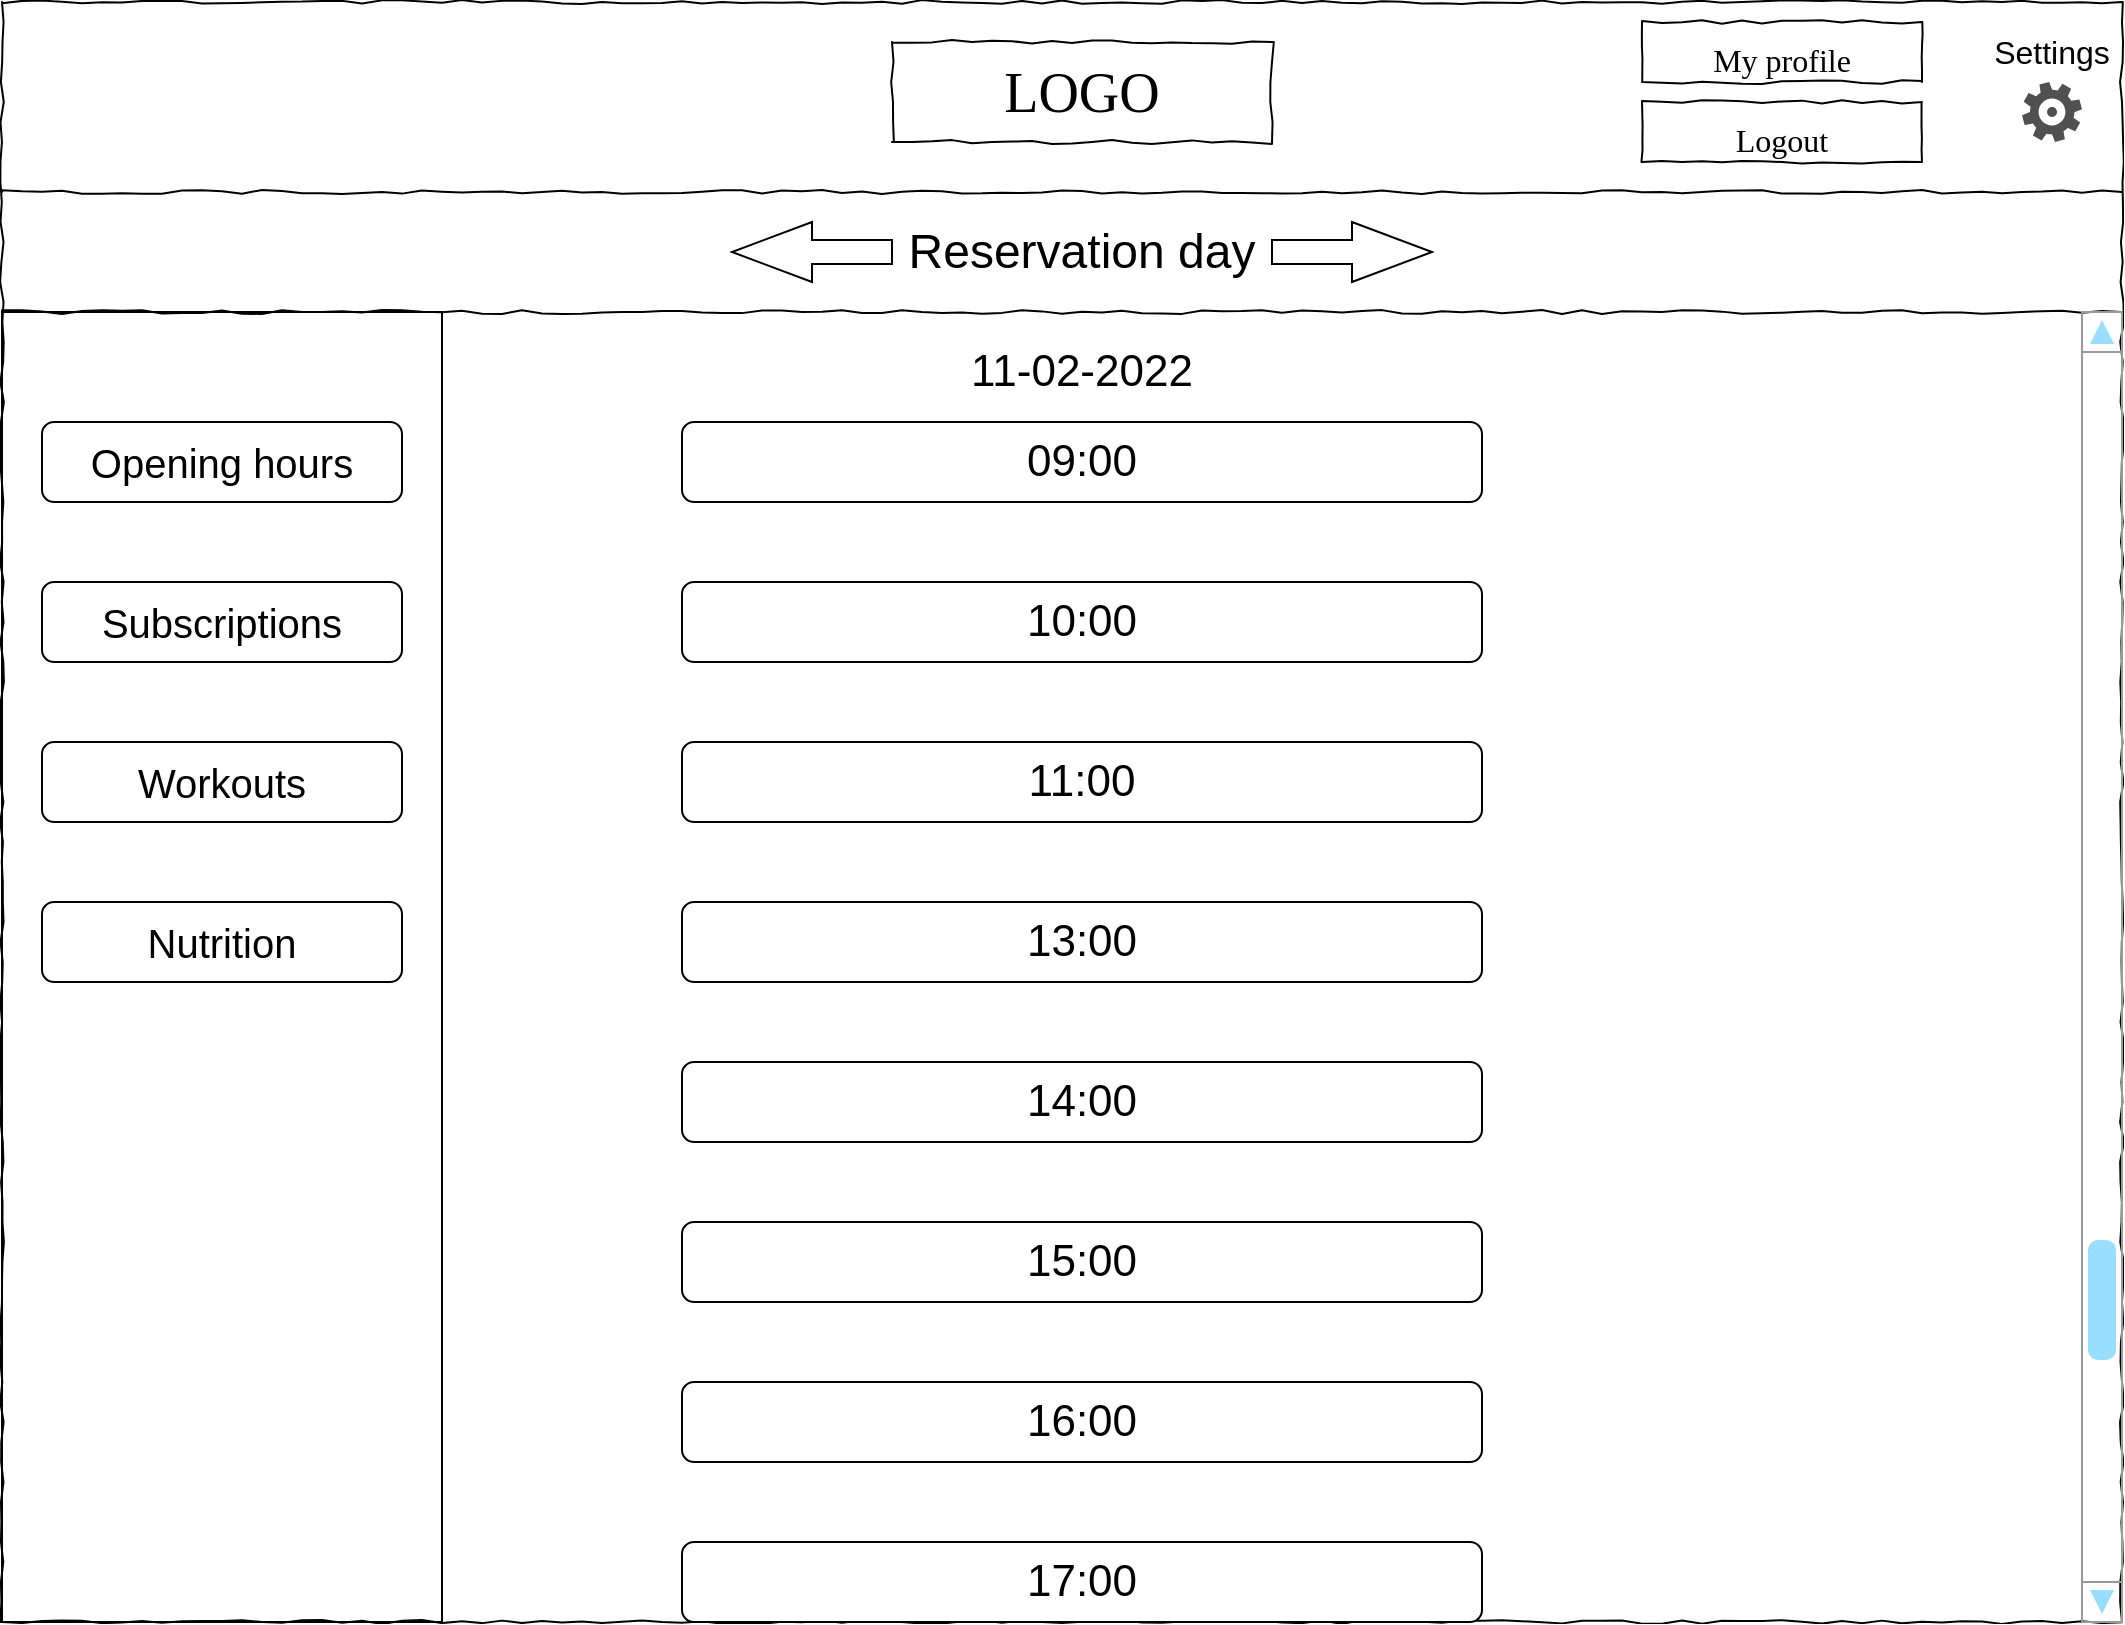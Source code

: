<mxfile version="16.5.5" type="device"><diagram name="Page-1" id="03018318-947c-dd8e-b7a3-06fadd420f32"><mxGraphModel dx="2062" dy="1094" grid="1" gridSize="10" guides="1" tooltips="1" connect="1" arrows="1" fold="1" page="1" pageScale="1" pageWidth="1100" pageHeight="850" background="none" math="0" shadow="0"><root><mxCell id="0"/><mxCell id="1" parent="0"/><mxCell id="677b7b8949515195-1" value="" style="whiteSpace=wrap;html=1;rounded=0;shadow=0;labelBackgroundColor=none;strokeColor=#000000;strokeWidth=1;fillColor=none;fontFamily=Verdana;fontSize=12;fontColor=#000000;align=center;comic=1;" parent="1" vertex="1"><mxGeometry x="20" y="30" width="1060" height="810" as="geometry"/></mxCell><mxCell id="677b7b8949515195-2" value="LOGO" style="whiteSpace=wrap;html=1;rounded=0;shadow=0;labelBackgroundColor=none;strokeWidth=1;fontFamily=Verdana;fontSize=28;align=center;comic=1;" parent="1" vertex="1"><mxGeometry x="465" y="50" width="190" height="50" as="geometry"/></mxCell><mxCell id="677b7b8949515195-9" value="" style="line;strokeWidth=1;html=1;rounded=0;shadow=0;labelBackgroundColor=none;fillColor=none;fontFamily=Verdana;fontSize=14;fontColor=#000000;align=center;comic=1;" parent="1" vertex="1"><mxGeometry x="20" y="120" width="1060" height="10" as="geometry"/></mxCell><mxCell id="_-4CSGE7MdWkbgYXt09_-2" value="&lt;font style=&quot;font-size: 16px&quot;&gt;Logout&lt;/font&gt;" style="whiteSpace=wrap;html=1;rounded=0;shadow=0;labelBackgroundColor=none;strokeWidth=1;fontFamily=Verdana;fontSize=28;align=center;comic=1;" vertex="1" parent="1"><mxGeometry x="840" y="80" width="140" height="30" as="geometry"/></mxCell><mxCell id="_-4CSGE7MdWkbgYXt09_-3" value="&lt;font style=&quot;font-size: 16px&quot;&gt;My profile&lt;/font&gt;" style="whiteSpace=wrap;html=1;rounded=0;shadow=0;labelBackgroundColor=none;strokeWidth=1;fontFamily=Verdana;fontSize=28;align=center;comic=1;" vertex="1" parent="1"><mxGeometry x="840" y="40" width="140" height="30" as="geometry"/></mxCell><mxCell id="_-4CSGE7MdWkbgYXt09_-4" value="" style="sketch=0;pointerEvents=1;shadow=0;dashed=0;html=1;strokeColor=none;fillColor=#505050;labelPosition=center;verticalLabelPosition=bottom;verticalAlign=top;outlineConnect=0;align=center;shape=mxgraph.office.concepts.settings_office_365;fontSize=16;" vertex="1" parent="1"><mxGeometry x="1030" y="70" width="30" height="30" as="geometry"/></mxCell><mxCell id="_-4CSGE7MdWkbgYXt09_-5" value="Settings" style="text;html=1;strokeColor=none;fillColor=none;align=center;verticalAlign=middle;whiteSpace=wrap;rounded=0;fontSize=16;" vertex="1" parent="1"><mxGeometry x="1015" y="40" width="60" height="30" as="geometry"/></mxCell><mxCell id="_-4CSGE7MdWkbgYXt09_-6" value="" style="rounded=1;whiteSpace=wrap;html=1;fontSize=16;" vertex="1" parent="1"><mxGeometry x="360" y="240" width="400" height="40" as="geometry"/></mxCell><mxCell id="_-4CSGE7MdWkbgYXt09_-7" value="" style="line;strokeWidth=1;html=1;rounded=0;shadow=0;labelBackgroundColor=none;fillColor=none;fontFamily=Verdana;fontSize=14;fontColor=#000000;align=center;comic=1;" vertex="1" parent="1"><mxGeometry x="20" y="180" width="1060" height="10" as="geometry"/></mxCell><mxCell id="_-4CSGE7MdWkbgYXt09_-8" value="&lt;font style=&quot;font-size: 24px&quot;&gt;Reservation day&lt;/font&gt;" style="text;html=1;strokeColor=none;fillColor=none;align=center;verticalAlign=middle;whiteSpace=wrap;rounded=0;fontSize=16;" vertex="1" parent="1"><mxGeometry x="470" y="140" width="180" height="30" as="geometry"/></mxCell><mxCell id="_-4CSGE7MdWkbgYXt09_-25" value="&lt;font style=&quot;font-size: 22px&quot;&gt;11-02-2022&lt;/font&gt;" style="text;html=1;strokeColor=none;fillColor=none;align=center;verticalAlign=middle;whiteSpace=wrap;rounded=0;fontSize=16;" vertex="1" parent="1"><mxGeometry x="480" y="200" width="160" height="30" as="geometry"/></mxCell><mxCell id="_-4CSGE7MdWkbgYXt09_-44" value="" style="html=1;shadow=0;dashed=0;align=center;verticalAlign=middle;shape=mxgraph.arrows2.arrow;dy=0.6;dx=40;flipH=1;notch=0;fontSize=22;strokeColor=default;fillColor=default;" vertex="1" parent="1"><mxGeometry x="385" y="140" width="80" height="30" as="geometry"/></mxCell><mxCell id="_-4CSGE7MdWkbgYXt09_-45" value="" style="html=1;shadow=0;dashed=0;align=center;verticalAlign=middle;shape=mxgraph.arrows2.arrow;dy=0.6;dx=40;notch=0;fontSize=22;strokeColor=default;fillColor=default;" vertex="1" parent="1"><mxGeometry x="655" y="140" width="80" height="30" as="geometry"/></mxCell><mxCell id="_-4CSGE7MdWkbgYXt09_-50" value="&lt;font style=&quot;font-size: 22px&quot;&gt;09:00&lt;/font&gt;" style="text;html=1;strokeColor=none;fillColor=none;align=center;verticalAlign=middle;whiteSpace=wrap;rounded=0;fontSize=16;" vertex="1" parent="1"><mxGeometry x="480" y="245" width="160" height="30" as="geometry"/></mxCell><mxCell id="_-4CSGE7MdWkbgYXt09_-51" value="" style="rounded=1;whiteSpace=wrap;html=1;fontSize=16;" vertex="1" parent="1"><mxGeometry x="360" y="320" width="400" height="40" as="geometry"/></mxCell><mxCell id="_-4CSGE7MdWkbgYXt09_-52" value="" style="rounded=1;whiteSpace=wrap;html=1;fontSize=16;" vertex="1" parent="1"><mxGeometry x="360" y="400" width="400" height="40" as="geometry"/></mxCell><mxCell id="_-4CSGE7MdWkbgYXt09_-53" value="" style="rounded=1;whiteSpace=wrap;html=1;fontSize=16;" vertex="1" parent="1"><mxGeometry x="360" y="480" width="400" height="40" as="geometry"/></mxCell><mxCell id="_-4CSGE7MdWkbgYXt09_-54" value="" style="rounded=1;whiteSpace=wrap;html=1;fontSize=16;" vertex="1" parent="1"><mxGeometry x="360" y="560" width="400" height="40" as="geometry"/></mxCell><mxCell id="_-4CSGE7MdWkbgYXt09_-55" value="" style="rounded=1;whiteSpace=wrap;html=1;fontSize=16;" vertex="1" parent="1"><mxGeometry x="360" y="640" width="400" height="40" as="geometry"/></mxCell><mxCell id="_-4CSGE7MdWkbgYXt09_-56" value="" style="rounded=1;whiteSpace=wrap;html=1;fontSize=16;" vertex="1" parent="1"><mxGeometry x="360" y="720" width="400" height="40" as="geometry"/></mxCell><mxCell id="_-4CSGE7MdWkbgYXt09_-57" value="" style="rounded=1;whiteSpace=wrap;html=1;fontSize=16;" vertex="1" parent="1"><mxGeometry x="360" y="800" width="400" height="40" as="geometry"/></mxCell><mxCell id="_-4CSGE7MdWkbgYXt09_-58" value="&lt;font style=&quot;font-size: 22px&quot;&gt;10:00&lt;/font&gt;" style="text;html=1;strokeColor=none;fillColor=none;align=center;verticalAlign=middle;whiteSpace=wrap;rounded=0;fontSize=16;" vertex="1" parent="1"><mxGeometry x="480" y="325" width="160" height="30" as="geometry"/></mxCell><mxCell id="_-4CSGE7MdWkbgYXt09_-59" value="&lt;font style=&quot;font-size: 22px&quot;&gt;11:00&lt;/font&gt;" style="text;html=1;strokeColor=none;fillColor=none;align=center;verticalAlign=middle;whiteSpace=wrap;rounded=0;fontSize=16;" vertex="1" parent="1"><mxGeometry x="480" y="405" width="160" height="30" as="geometry"/></mxCell><mxCell id="_-4CSGE7MdWkbgYXt09_-60" value="&lt;font style=&quot;font-size: 22px&quot;&gt;13:00&lt;/font&gt;" style="text;html=1;strokeColor=none;fillColor=none;align=center;verticalAlign=middle;whiteSpace=wrap;rounded=0;fontSize=16;" vertex="1" parent="1"><mxGeometry x="480" y="485" width="160" height="30" as="geometry"/></mxCell><mxCell id="_-4CSGE7MdWkbgYXt09_-61" value="&lt;font style=&quot;font-size: 22px&quot;&gt;14:00&lt;/font&gt;" style="text;html=1;strokeColor=none;fillColor=none;align=center;verticalAlign=middle;whiteSpace=wrap;rounded=0;fontSize=16;" vertex="1" parent="1"><mxGeometry x="480" y="565" width="160" height="30" as="geometry"/></mxCell><mxCell id="_-4CSGE7MdWkbgYXt09_-62" value="&lt;font style=&quot;font-size: 22px&quot;&gt;15:00&lt;/font&gt;" style="text;html=1;strokeColor=none;fillColor=none;align=center;verticalAlign=middle;whiteSpace=wrap;rounded=0;fontSize=16;" vertex="1" parent="1"><mxGeometry x="480" y="645" width="160" height="30" as="geometry"/></mxCell><mxCell id="_-4CSGE7MdWkbgYXt09_-63" value="&lt;font style=&quot;font-size: 22px&quot;&gt;16:00&lt;/font&gt;" style="text;html=1;strokeColor=none;fillColor=none;align=center;verticalAlign=middle;whiteSpace=wrap;rounded=0;fontSize=16;" vertex="1" parent="1"><mxGeometry x="480" y="725" width="160" height="30" as="geometry"/></mxCell><mxCell id="_-4CSGE7MdWkbgYXt09_-64" value="&lt;font style=&quot;font-size: 22px&quot;&gt;17:00&lt;/font&gt;" style="text;html=1;strokeColor=none;fillColor=none;align=center;verticalAlign=middle;whiteSpace=wrap;rounded=0;fontSize=16;" vertex="1" parent="1"><mxGeometry x="480" y="805" width="160" height="30" as="geometry"/></mxCell><mxCell id="_-4CSGE7MdWkbgYXt09_-65" value="" style="rounded=0;whiteSpace=wrap;html=1;fontSize=22;strokeColor=default;fillColor=none;" vertex="1" parent="1"><mxGeometry x="20" y="185" width="220" height="655" as="geometry"/></mxCell><mxCell id="_-4CSGE7MdWkbgYXt09_-66" value="" style="rounded=1;whiteSpace=wrap;html=1;fontSize=22;strokeColor=default;fillColor=none;" vertex="1" parent="1"><mxGeometry x="40" y="240" width="180" height="40" as="geometry"/></mxCell><mxCell id="_-4CSGE7MdWkbgYXt09_-67" value="" style="rounded=1;whiteSpace=wrap;html=1;fontSize=22;strokeColor=default;fillColor=none;" vertex="1" parent="1"><mxGeometry x="40" y="320" width="180" height="40" as="geometry"/></mxCell><mxCell id="_-4CSGE7MdWkbgYXt09_-68" value="" style="rounded=1;whiteSpace=wrap;html=1;fontSize=22;strokeColor=default;fillColor=none;" vertex="1" parent="1"><mxGeometry x="40" y="400" width="180" height="40" as="geometry"/></mxCell><mxCell id="_-4CSGE7MdWkbgYXt09_-69" value="" style="rounded=1;whiteSpace=wrap;html=1;fontSize=22;strokeColor=default;fillColor=none;" vertex="1" parent="1"><mxGeometry x="40" y="480" width="180" height="40" as="geometry"/></mxCell><mxCell id="_-4CSGE7MdWkbgYXt09_-70" value="&lt;span style=&quot;font-size: 20px&quot;&gt;Workouts&lt;/span&gt;" style="text;html=1;strokeColor=none;fillColor=none;align=center;verticalAlign=middle;whiteSpace=wrap;rounded=0;fontSize=16;" vertex="1" parent="1"><mxGeometry x="50" y="405" width="160" height="30" as="geometry"/></mxCell><mxCell id="_-4CSGE7MdWkbgYXt09_-71" value="&lt;span style=&quot;font-size: 20px&quot;&gt;Nutrition&lt;/span&gt;" style="text;html=1;strokeColor=none;fillColor=none;align=center;verticalAlign=middle;whiteSpace=wrap;rounded=0;fontSize=16;" vertex="1" parent="1"><mxGeometry x="50" y="485" width="160" height="30" as="geometry"/></mxCell><mxCell id="_-4CSGE7MdWkbgYXt09_-72" value="&lt;span style=&quot;font-size: 20px&quot;&gt;Opening hours&lt;/span&gt;" style="text;html=1;strokeColor=none;fillColor=none;align=center;verticalAlign=middle;whiteSpace=wrap;rounded=0;fontSize=16;" vertex="1" parent="1"><mxGeometry x="50" y="245" width="160" height="30" as="geometry"/></mxCell><mxCell id="_-4CSGE7MdWkbgYXt09_-73" value="&lt;span style=&quot;font-size: 20px&quot;&gt;Subscriptions&lt;/span&gt;" style="text;html=1;strokeColor=none;fillColor=none;align=center;verticalAlign=middle;whiteSpace=wrap;rounded=0;fontSize=16;" vertex="1" parent="1"><mxGeometry x="50" y="325" width="160" height="30" as="geometry"/></mxCell><mxCell id="_-4CSGE7MdWkbgYXt09_-74" value="" style="verticalLabelPosition=bottom;shadow=0;dashed=0;align=center;html=1;verticalAlign=top;strokeWidth=1;shape=mxgraph.mockup.navigation.scrollBar;strokeColor=#999999;barPos=20;fillColor2=#99ddff;strokeColor2=none;direction=north;fontSize=20;fillColor=none;" vertex="1" parent="1"><mxGeometry x="1060" y="185" width="20" height="655" as="geometry"/></mxCell></root></mxGraphModel></diagram></mxfile>